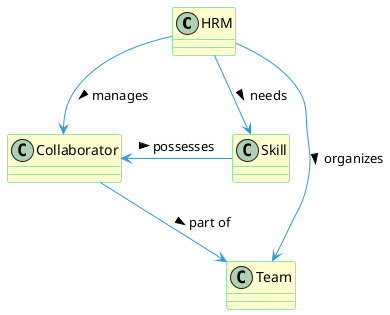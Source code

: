 @startuml

skinparam class {
    BackgroundColor #FEFECE
    ArrowColor #3498db
    BorderColor #2ecc71
}

skinparam classAttributeIconSize 0



class HRM {
}

class Collaborator {
}

class Skill {
}

class Team {
}

HRM -down-> Collaborator : manages >
HRM -down-> Skill : needs >
HRM -down-> Team : organizes >
Skill -left-> Collaborator : possesses <
Collaborator -right-> Team : part of >




HRM -[hidden]- Collaborator
Collaborator -[hidden]- Skill
Skill -[hidden]- Team



@enduml